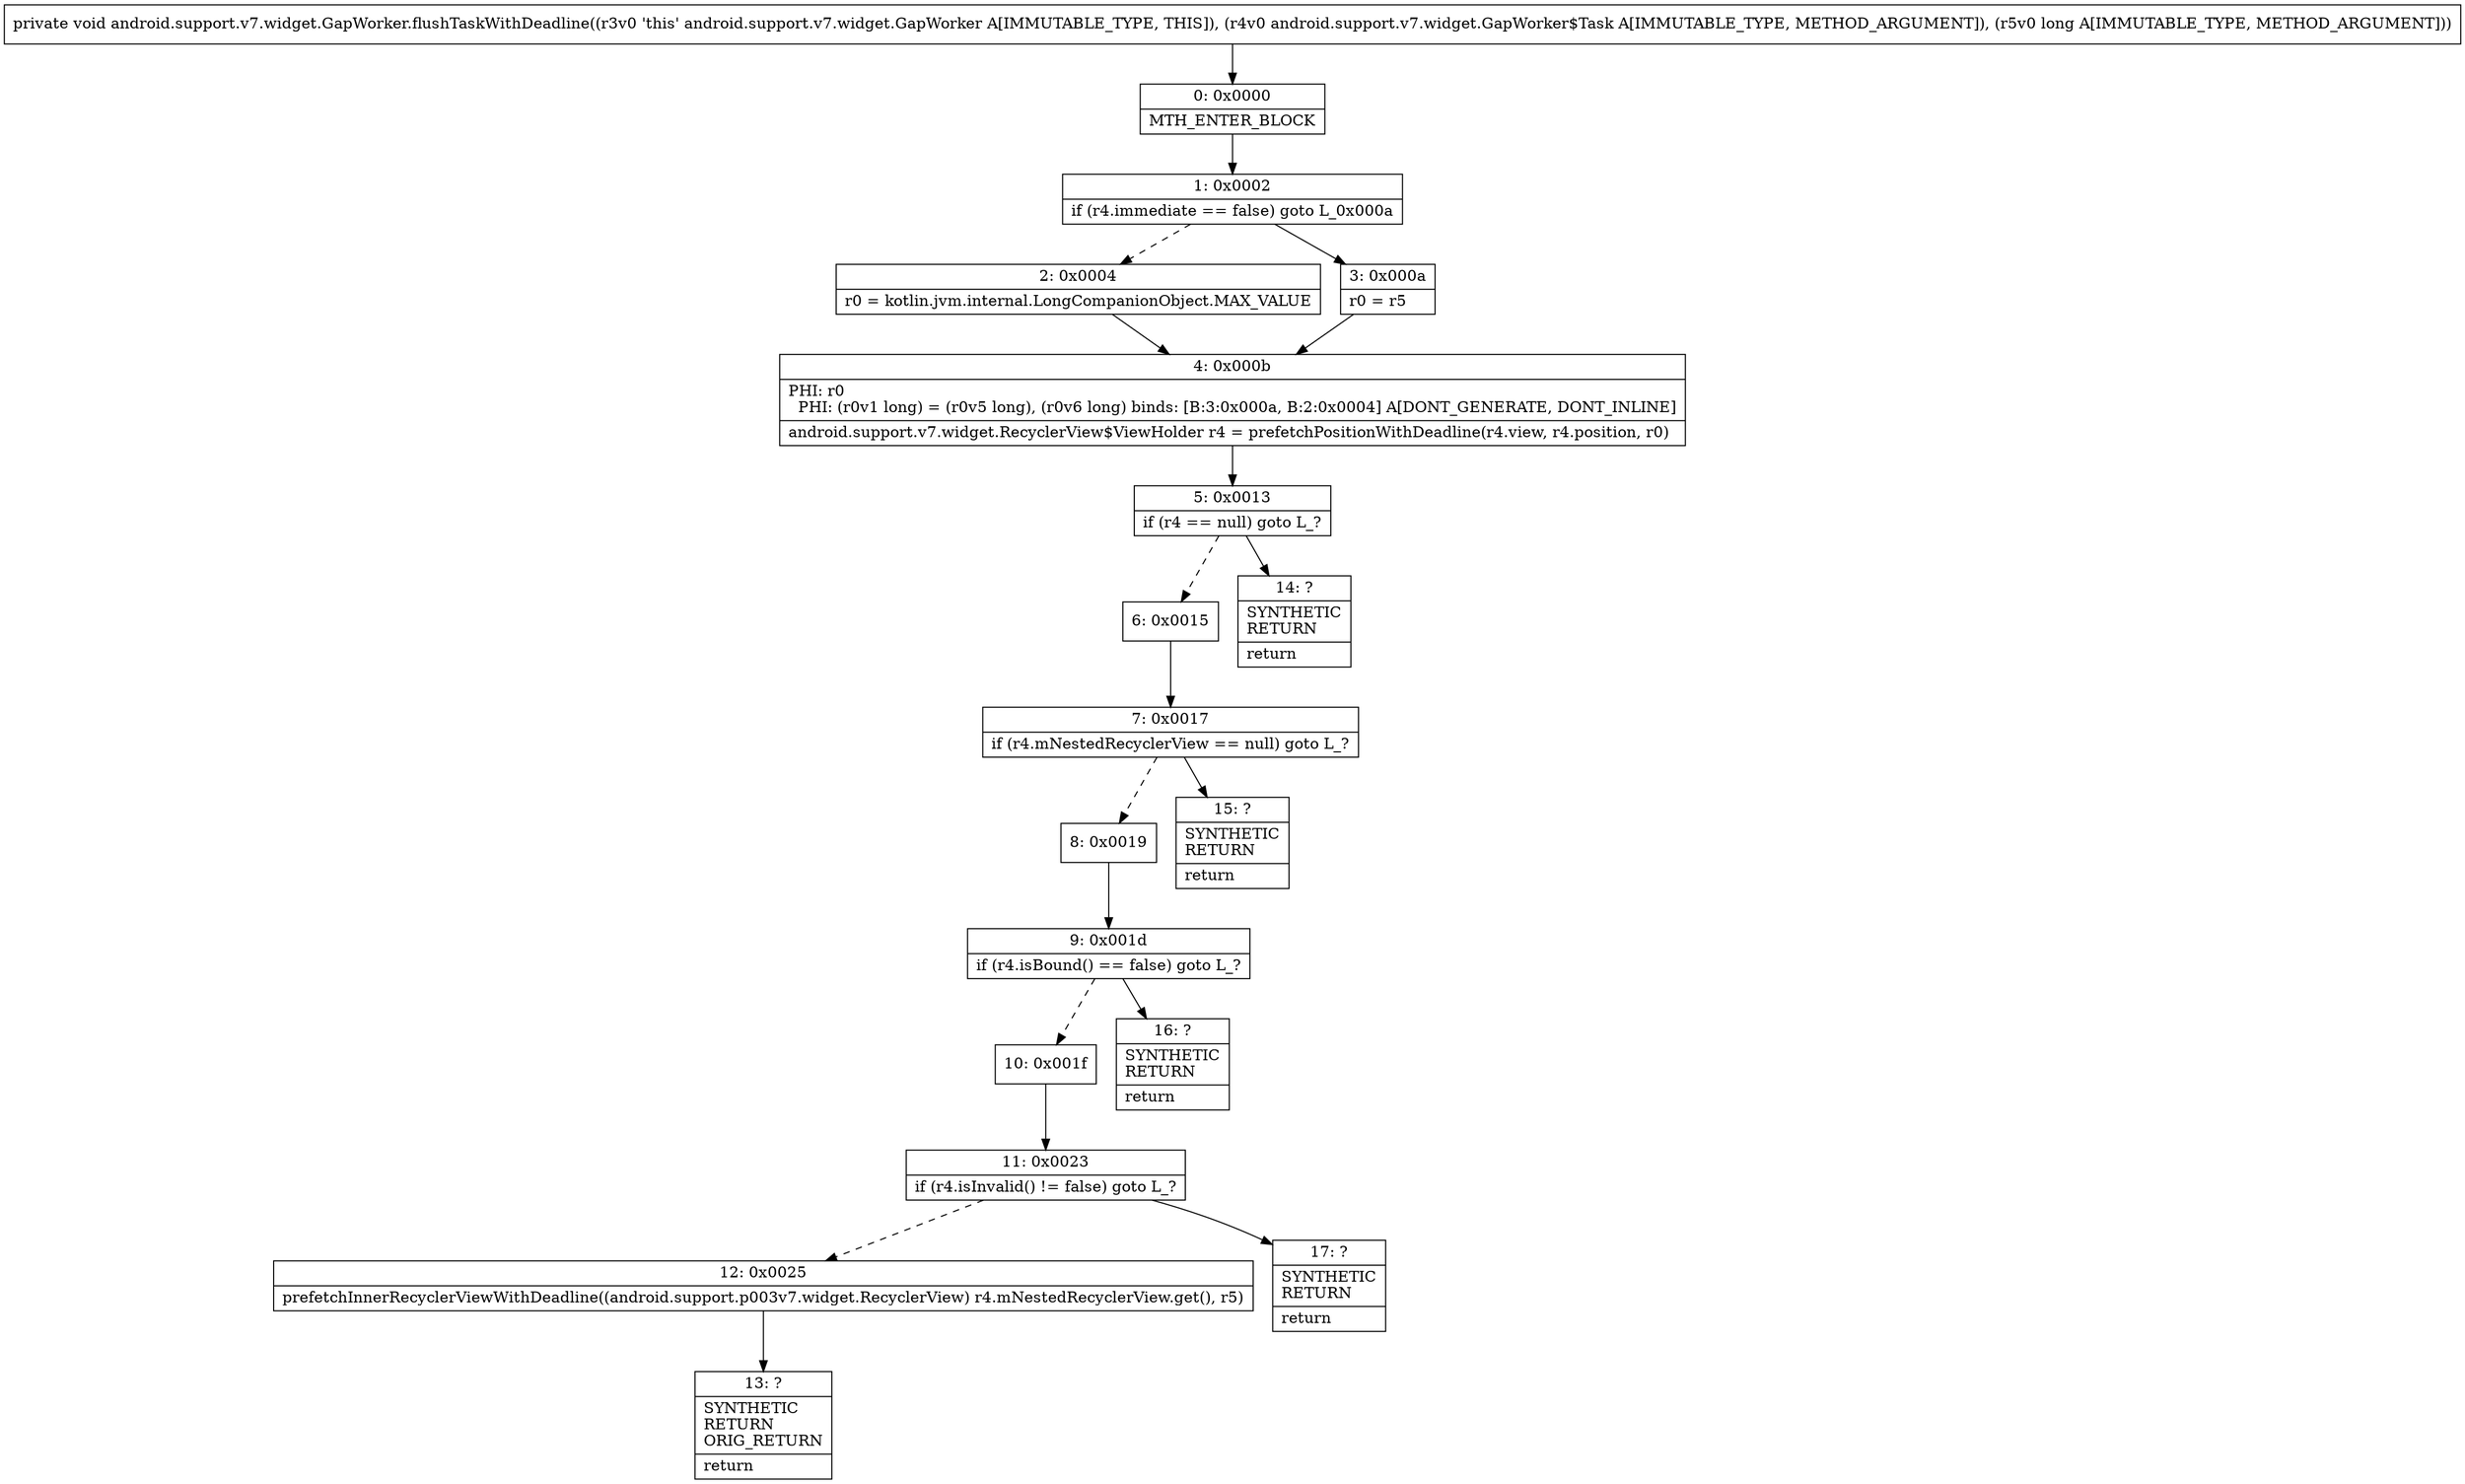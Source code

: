 digraph "CFG forandroid.support.v7.widget.GapWorker.flushTaskWithDeadline(Landroid\/support\/v7\/widget\/GapWorker$Task;J)V" {
Node_0 [shape=record,label="{0\:\ 0x0000|MTH_ENTER_BLOCK\l}"];
Node_1 [shape=record,label="{1\:\ 0x0002|if (r4.immediate == false) goto L_0x000a\l}"];
Node_2 [shape=record,label="{2\:\ 0x0004|r0 = kotlin.jvm.internal.LongCompanionObject.MAX_VALUE\l}"];
Node_3 [shape=record,label="{3\:\ 0x000a|r0 = r5\l}"];
Node_4 [shape=record,label="{4\:\ 0x000b|PHI: r0 \l  PHI: (r0v1 long) = (r0v5 long), (r0v6 long) binds: [B:3:0x000a, B:2:0x0004] A[DONT_GENERATE, DONT_INLINE]\l|android.support.v7.widget.RecyclerView$ViewHolder r4 = prefetchPositionWithDeadline(r4.view, r4.position, r0)\l}"];
Node_5 [shape=record,label="{5\:\ 0x0013|if (r4 == null) goto L_?\l}"];
Node_6 [shape=record,label="{6\:\ 0x0015}"];
Node_7 [shape=record,label="{7\:\ 0x0017|if (r4.mNestedRecyclerView == null) goto L_?\l}"];
Node_8 [shape=record,label="{8\:\ 0x0019}"];
Node_9 [shape=record,label="{9\:\ 0x001d|if (r4.isBound() == false) goto L_?\l}"];
Node_10 [shape=record,label="{10\:\ 0x001f}"];
Node_11 [shape=record,label="{11\:\ 0x0023|if (r4.isInvalid() != false) goto L_?\l}"];
Node_12 [shape=record,label="{12\:\ 0x0025|prefetchInnerRecyclerViewWithDeadline((android.support.p003v7.widget.RecyclerView) r4.mNestedRecyclerView.get(), r5)\l}"];
Node_13 [shape=record,label="{13\:\ ?|SYNTHETIC\lRETURN\lORIG_RETURN\l|return\l}"];
Node_14 [shape=record,label="{14\:\ ?|SYNTHETIC\lRETURN\l|return\l}"];
Node_15 [shape=record,label="{15\:\ ?|SYNTHETIC\lRETURN\l|return\l}"];
Node_16 [shape=record,label="{16\:\ ?|SYNTHETIC\lRETURN\l|return\l}"];
Node_17 [shape=record,label="{17\:\ ?|SYNTHETIC\lRETURN\l|return\l}"];
MethodNode[shape=record,label="{private void android.support.v7.widget.GapWorker.flushTaskWithDeadline((r3v0 'this' android.support.v7.widget.GapWorker A[IMMUTABLE_TYPE, THIS]), (r4v0 android.support.v7.widget.GapWorker$Task A[IMMUTABLE_TYPE, METHOD_ARGUMENT]), (r5v0 long A[IMMUTABLE_TYPE, METHOD_ARGUMENT])) }"];
MethodNode -> Node_0;
Node_0 -> Node_1;
Node_1 -> Node_2[style=dashed];
Node_1 -> Node_3;
Node_2 -> Node_4;
Node_3 -> Node_4;
Node_4 -> Node_5;
Node_5 -> Node_6[style=dashed];
Node_5 -> Node_14;
Node_6 -> Node_7;
Node_7 -> Node_8[style=dashed];
Node_7 -> Node_15;
Node_8 -> Node_9;
Node_9 -> Node_10[style=dashed];
Node_9 -> Node_16;
Node_10 -> Node_11;
Node_11 -> Node_12[style=dashed];
Node_11 -> Node_17;
Node_12 -> Node_13;
}

